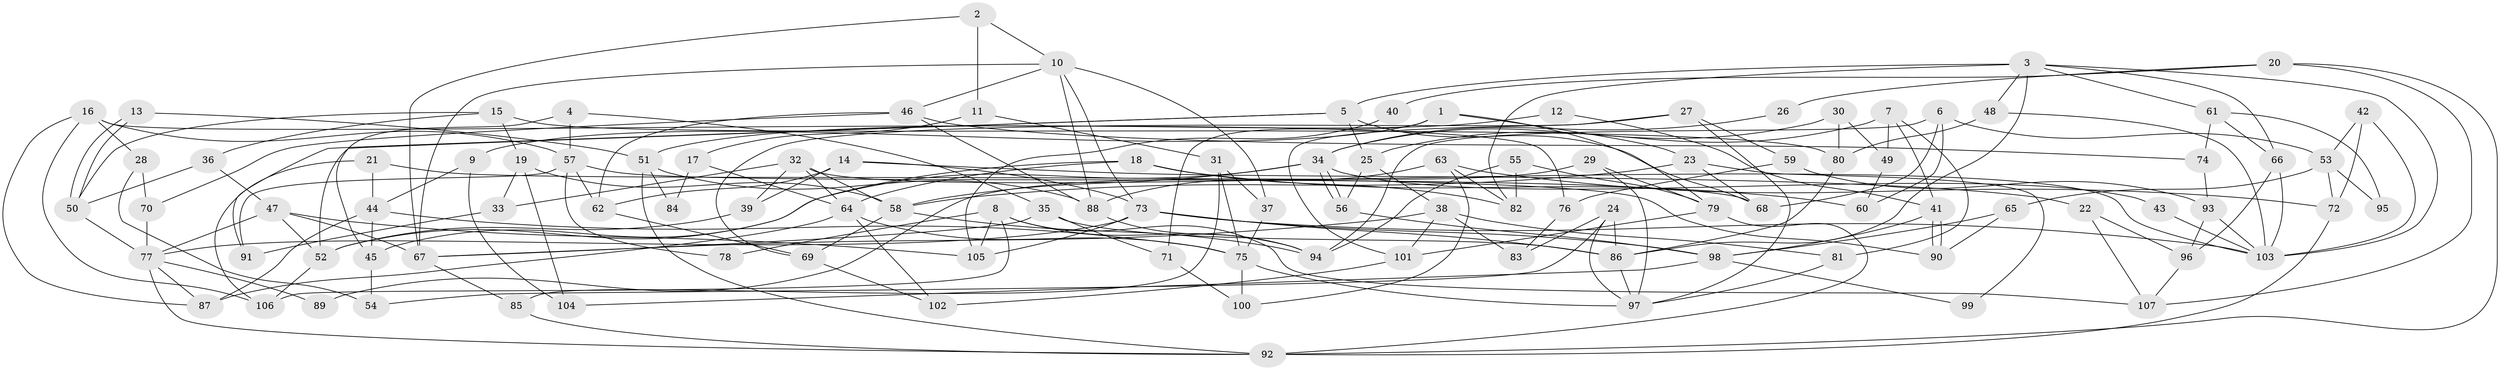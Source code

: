 // coarse degree distribution, {3: 0.11764705882352941, 6: 0.08823529411764706, 5: 0.23529411764705882, 4: 0.11764705882352941, 10: 0.058823529411764705, 7: 0.23529411764705882, 8: 0.058823529411764705, 13: 0.029411764705882353, 9: 0.029411764705882353, 12: 0.029411764705882353}
// Generated by graph-tools (version 1.1) at 2025/37/03/04/25 23:37:14]
// undirected, 107 vertices, 214 edges
graph export_dot {
  node [color=gray90,style=filled];
  1;
  2;
  3;
  4;
  5;
  6;
  7;
  8;
  9;
  10;
  11;
  12;
  13;
  14;
  15;
  16;
  17;
  18;
  19;
  20;
  21;
  22;
  23;
  24;
  25;
  26;
  27;
  28;
  29;
  30;
  31;
  32;
  33;
  34;
  35;
  36;
  37;
  38;
  39;
  40;
  41;
  42;
  43;
  44;
  45;
  46;
  47;
  48;
  49;
  50;
  51;
  52;
  53;
  54;
  55;
  56;
  57;
  58;
  59;
  60;
  61;
  62;
  63;
  64;
  65;
  66;
  67;
  68;
  69;
  70;
  71;
  72;
  73;
  74;
  75;
  76;
  77;
  78;
  79;
  80;
  81;
  82;
  83;
  84;
  85;
  86;
  87;
  88;
  89;
  90;
  91;
  92;
  93;
  94;
  95;
  96;
  97;
  98;
  99;
  100;
  101;
  102;
  103;
  104;
  105;
  106;
  107;
  1 -- 71;
  1 -- 9;
  1 -- 23;
  1 -- 79;
  2 -- 67;
  2 -- 10;
  2 -- 11;
  3 -- 5;
  3 -- 103;
  3 -- 48;
  3 -- 61;
  3 -- 66;
  3 -- 82;
  3 -- 86;
  4 -- 57;
  4 -- 35;
  4 -- 45;
  5 -- 68;
  5 -- 52;
  5 -- 25;
  5 -- 91;
  6 -- 60;
  6 -- 53;
  6 -- 68;
  6 -- 94;
  7 -- 25;
  7 -- 81;
  7 -- 41;
  7 -- 49;
  8 -- 94;
  8 -- 105;
  8 -- 78;
  8 -- 106;
  8 -- 107;
  9 -- 104;
  9 -- 44;
  10 -- 46;
  10 -- 73;
  10 -- 37;
  10 -- 67;
  10 -- 88;
  11 -- 31;
  11 -- 17;
  12 -- 41;
  12 -- 51;
  13 -- 50;
  13 -- 50;
  13 -- 51;
  14 -- 39;
  14 -- 62;
  14 -- 22;
  14 -- 73;
  15 -- 80;
  15 -- 50;
  15 -- 19;
  15 -- 36;
  16 -- 87;
  16 -- 106;
  16 -- 28;
  16 -- 57;
  16 -- 76;
  17 -- 64;
  17 -- 84;
  18 -- 64;
  18 -- 82;
  18 -- 45;
  18 -- 60;
  19 -- 58;
  19 -- 33;
  19 -- 104;
  20 -- 92;
  20 -- 107;
  20 -- 26;
  20 -- 40;
  21 -- 44;
  21 -- 90;
  21 -- 106;
  22 -- 107;
  22 -- 96;
  23 -- 68;
  23 -- 58;
  23 -- 99;
  24 -- 54;
  24 -- 86;
  24 -- 83;
  24 -- 97;
  25 -- 56;
  25 -- 38;
  26 -- 34;
  27 -- 101;
  27 -- 97;
  27 -- 59;
  27 -- 69;
  28 -- 70;
  28 -- 54;
  29 -- 79;
  29 -- 97;
  29 -- 89;
  30 -- 80;
  30 -- 34;
  30 -- 49;
  31 -- 75;
  31 -- 37;
  31 -- 85;
  32 -- 58;
  32 -- 103;
  32 -- 33;
  32 -- 39;
  32 -- 64;
  33 -- 91;
  34 -- 56;
  34 -- 56;
  34 -- 58;
  34 -- 43;
  34 -- 52;
  35 -- 86;
  35 -- 67;
  35 -- 71;
  36 -- 47;
  36 -- 50;
  37 -- 75;
  38 -- 83;
  38 -- 67;
  38 -- 81;
  38 -- 101;
  39 -- 52;
  40 -- 105;
  41 -- 90;
  41 -- 90;
  41 -- 98;
  42 -- 103;
  42 -- 72;
  42 -- 53;
  43 -- 103;
  44 -- 45;
  44 -- 75;
  44 -- 87;
  45 -- 54;
  46 -- 62;
  46 -- 88;
  46 -- 70;
  46 -- 74;
  47 -- 52;
  47 -- 67;
  47 -- 77;
  47 -- 105;
  48 -- 103;
  48 -- 80;
  49 -- 60;
  50 -- 77;
  51 -- 92;
  51 -- 88;
  51 -- 84;
  52 -- 106;
  53 -- 72;
  53 -- 65;
  53 -- 95;
  55 -- 94;
  55 -- 79;
  55 -- 82;
  56 -- 98;
  57 -- 91;
  57 -- 62;
  57 -- 68;
  57 -- 78;
  58 -- 69;
  58 -- 94;
  59 -- 93;
  59 -- 76;
  61 -- 66;
  61 -- 74;
  61 -- 95;
  62 -- 69;
  63 -- 82;
  63 -- 88;
  63 -- 72;
  63 -- 100;
  64 -- 87;
  64 -- 75;
  64 -- 102;
  65 -- 98;
  65 -- 90;
  66 -- 96;
  66 -- 103;
  67 -- 85;
  69 -- 102;
  70 -- 77;
  71 -- 100;
  72 -- 92;
  73 -- 77;
  73 -- 86;
  73 -- 98;
  73 -- 103;
  73 -- 105;
  74 -- 93;
  75 -- 97;
  75 -- 100;
  76 -- 83;
  77 -- 87;
  77 -- 89;
  77 -- 92;
  79 -- 92;
  79 -- 101;
  80 -- 86;
  81 -- 97;
  85 -- 92;
  86 -- 97;
  88 -- 94;
  93 -- 103;
  93 -- 96;
  96 -- 107;
  98 -- 99;
  98 -- 104;
  101 -- 102;
}
